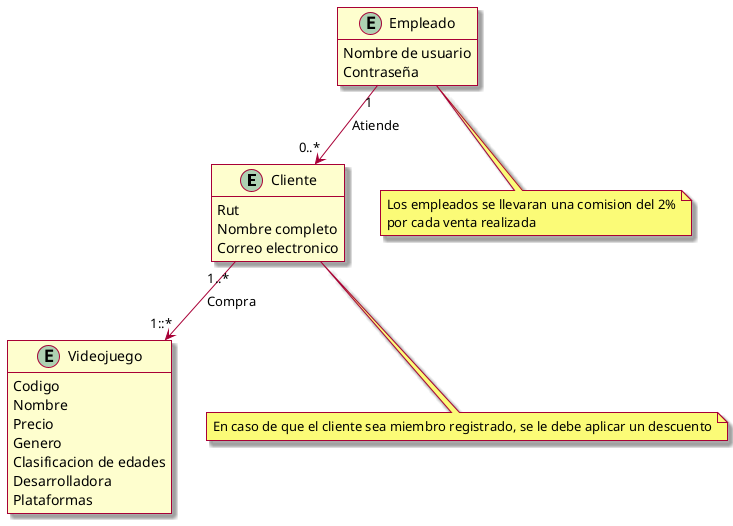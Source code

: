 @startuml
'https://plantuml.com/sequence-diagram
skin rose
hide method

entity Cliente {
    Rut
    Nombre completo
    Correo electronico
}

entity Empleado {
    Nombre de usuario
    Contraseña
}

entity Videojuego {
    Codigo
    Nombre
    Precio
    Genero
    Clasificacion de edades
    Desarrolladora
    Plataformas
}

note "Los empleados se llevaran una comision del 2%\npor cada venta realizada" as N1
note "En caso de que el cliente sea miembro registrado, se le debe aplicar un descuento" as N2

Empleado "1" --> "0..*" Cliente : "Atiende"
Cliente "1..*" --> "1::*" Videojuego : "Compra"

Empleado --> N1
Cliente --> N2

@enduml